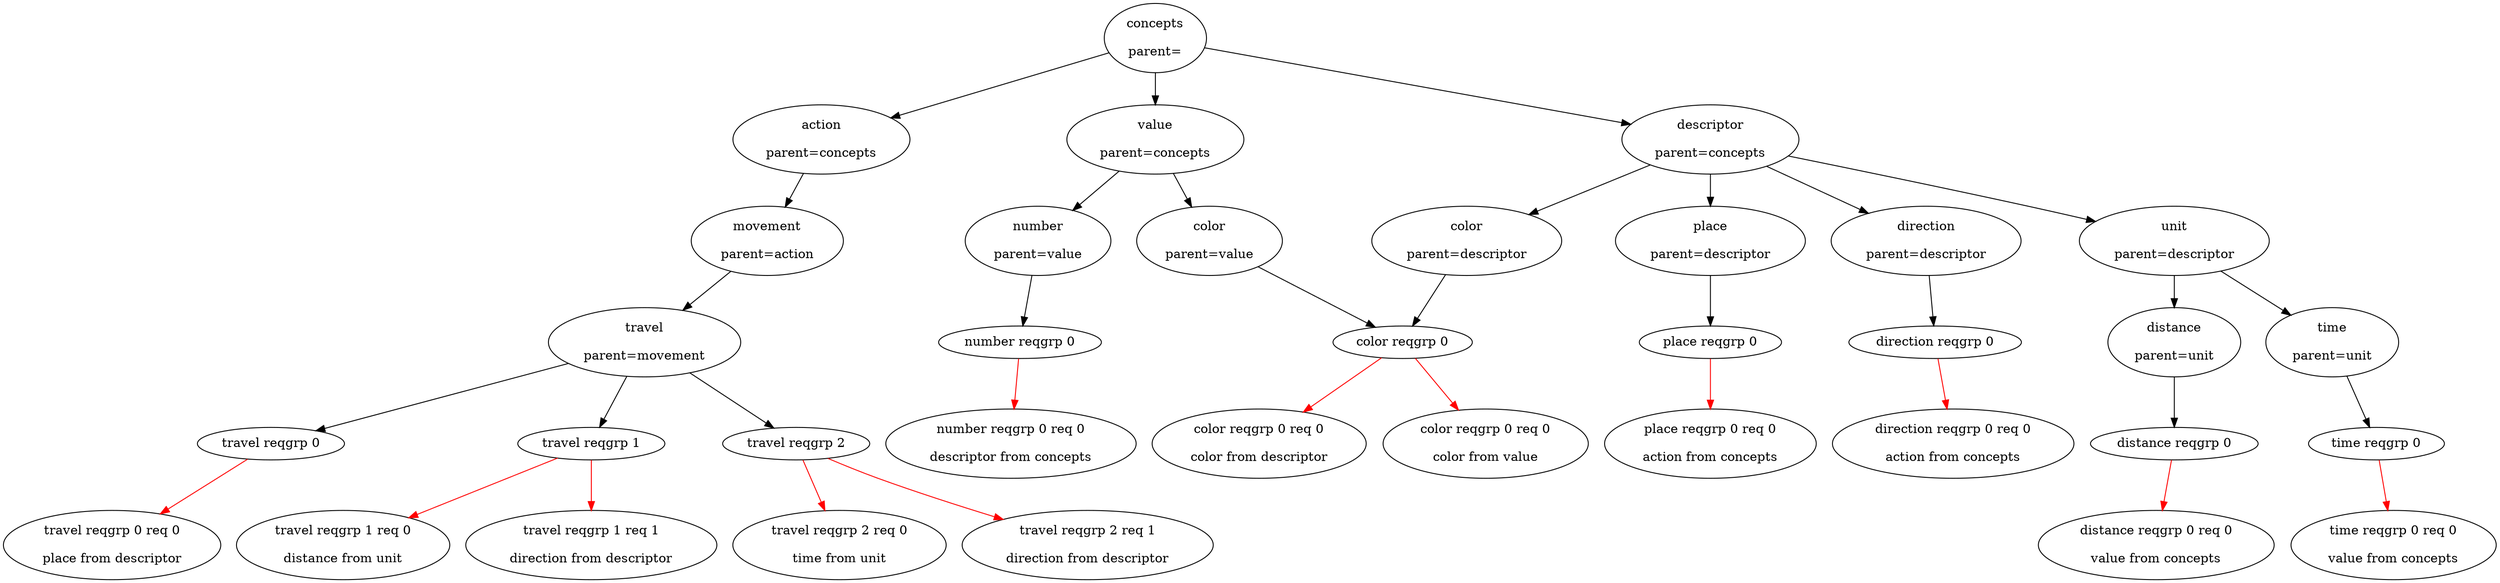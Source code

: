 digraph web{
"concepts\n\nparent=" -> "action\n\nparent=concepts";
"action\n\nparent=concepts" -> "movement\n\nparent=action";
"movement\n\nparent=action" -> "travel\n\nparent=movement";
"travel\n\nparent=movement" -> "travel reqgrp 0";
"travel reqgrp 0" -> "travel reqgrp 0 req 0\n\nplace from descriptor" [color=red];
"travel\n\nparent=movement" -> "travel reqgrp 1";
"travel reqgrp 1" -> "travel reqgrp 1 req 0\n\ndistance from unit" [color=red];
"travel reqgrp 1" -> "travel reqgrp 1 req 1\n\ndirection from descriptor" [color=red];
"travel\n\nparent=movement" -> "travel reqgrp 2";
"travel reqgrp 2" -> "travel reqgrp 2 req 0\n\ntime from unit" [color=red];
"travel reqgrp 2" -> "travel reqgrp 2 req 1\n\ndirection from descriptor" [color=red];
"concepts\n\nparent=" -> "value\n\nparent=concepts";
"value\n\nparent=concepts" -> "number\n\nparent=value";
"number\n\nparent=value" -> "number reqgrp 0";
"number reqgrp 0" -> "number reqgrp 0 req 0\n\ndescriptor from concepts" [color=red];
"value\n\nparent=concepts" -> "color\n\nparent=value";
"color\n\nparent=value" -> "color reqgrp 0";
"color reqgrp 0" -> "color reqgrp 0 req 0\n\ncolor from descriptor" [color=red];
"concepts\n\nparent=" -> "descriptor\n\nparent=concepts";
"descriptor\n\nparent=concepts" -> "place\n\nparent=descriptor";
"place\n\nparent=descriptor" -> "place reqgrp 0";
"place reqgrp 0" -> "place reqgrp 0 req 0\n\naction from concepts" [color=red];
"descriptor\n\nparent=concepts" -> "direction\n\nparent=descriptor";
"direction\n\nparent=descriptor" -> "direction reqgrp 0";
"direction reqgrp 0" -> "direction reqgrp 0 req 0\n\naction from concepts" [color=red];
"descriptor\n\nparent=concepts" -> "unit\n\nparent=descriptor";
"unit\n\nparent=descriptor" -> "distance\n\nparent=unit";
"distance\n\nparent=unit" -> "distance reqgrp 0";
"distance reqgrp 0" -> "distance reqgrp 0 req 0\n\nvalue from concepts" [color=red];
"unit\n\nparent=descriptor" -> "time\n\nparent=unit";
"time\n\nparent=unit" -> "time reqgrp 0";
"time reqgrp 0" -> "time reqgrp 0 req 0\n\nvalue from concepts" [color=red];
"descriptor\n\nparent=concepts" -> "color\n\nparent=descriptor";
"color\n\nparent=descriptor" -> "color reqgrp 0";
"color reqgrp 0" -> "color reqgrp 0 req 0\n\ncolor from value" [color=red];
}
